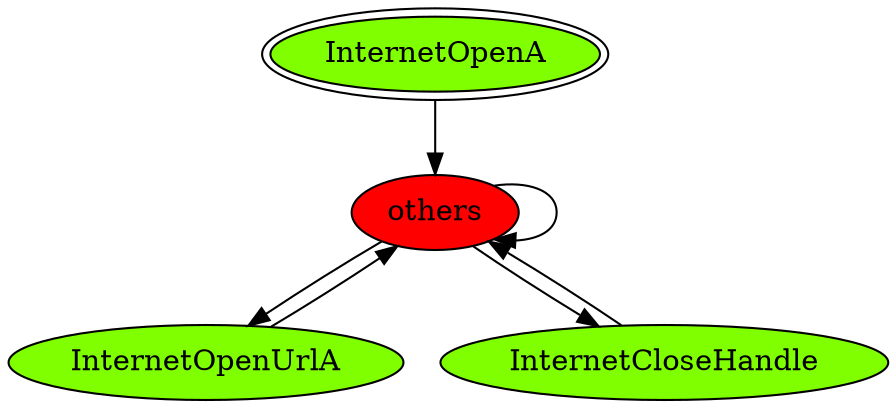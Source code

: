 digraph "./REPORTS/3900/API_PER_CATEGORY/InternetOpenUrl.exe_4824_Windows Internet (WinINet)_API_per_Category_Transition_Matrix" {
	InternetOpenA [label=InternetOpenA fillcolor=chartreuse peripheries=2 style=filled]
	others [label=others fillcolor=red style=filled]
	InternetOpenA -> others [label=""]
	others -> others [label=""]
	InternetOpenUrlA [label=InternetOpenUrlA fillcolor=chartreuse style=filled]
	others -> InternetOpenUrlA [label=""]
	InternetCloseHandle [label=InternetCloseHandle fillcolor=chartreuse style=filled]
	others -> InternetCloseHandle [label=""]
	InternetOpenUrlA -> others [label=""]
	InternetCloseHandle -> others [label=""]
}
